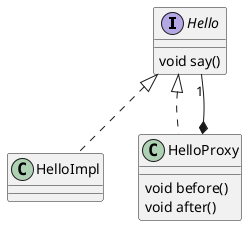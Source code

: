 @startuml

interface Hello {
    void say()
}

class HelloImpl implements Hello {

}

class HelloProxy implements Hello {
    void before()
    void after()
}

HelloProxy *-- "1" Hello


@enduml